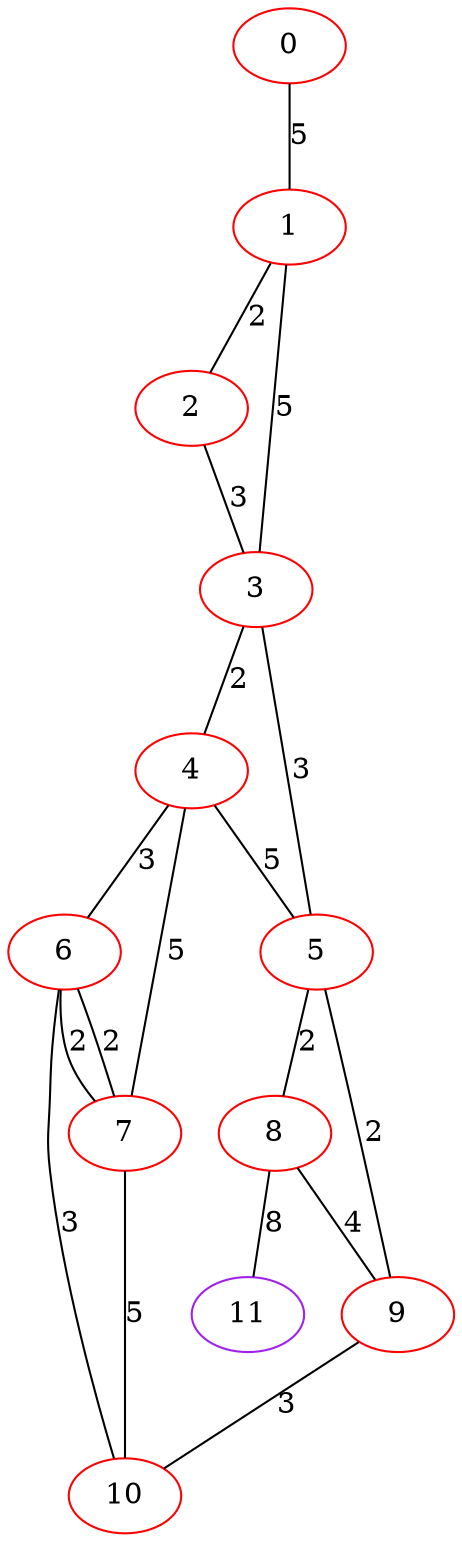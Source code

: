 graph "" {
0 [color=red, weight=1];
1 [color=red, weight=1];
2 [color=red, weight=1];
3 [color=red, weight=1];
4 [color=red, weight=1];
5 [color=red, weight=1];
6 [color=red, weight=1];
7 [color=red, weight=1];
8 [color=red, weight=1];
9 [color=red, weight=1];
10 [color=red, weight=1];
11 [color=purple, weight=4];
0 -- 1  [key=0, label=5];
1 -- 2  [key=0, label=2];
1 -- 3  [key=0, label=5];
2 -- 3  [key=0, label=3];
3 -- 4  [key=0, label=2];
3 -- 5  [key=0, label=3];
4 -- 5  [key=0, label=5];
4 -- 6  [key=0, label=3];
4 -- 7  [key=0, label=5];
5 -- 8  [key=0, label=2];
5 -- 9  [key=0, label=2];
6 -- 10  [key=0, label=3];
6 -- 7  [key=0, label=2];
6 -- 7  [key=1, label=2];
7 -- 10  [key=0, label=5];
8 -- 9  [key=0, label=4];
8 -- 11  [key=0, label=8];
9 -- 10  [key=0, label=3];
}
